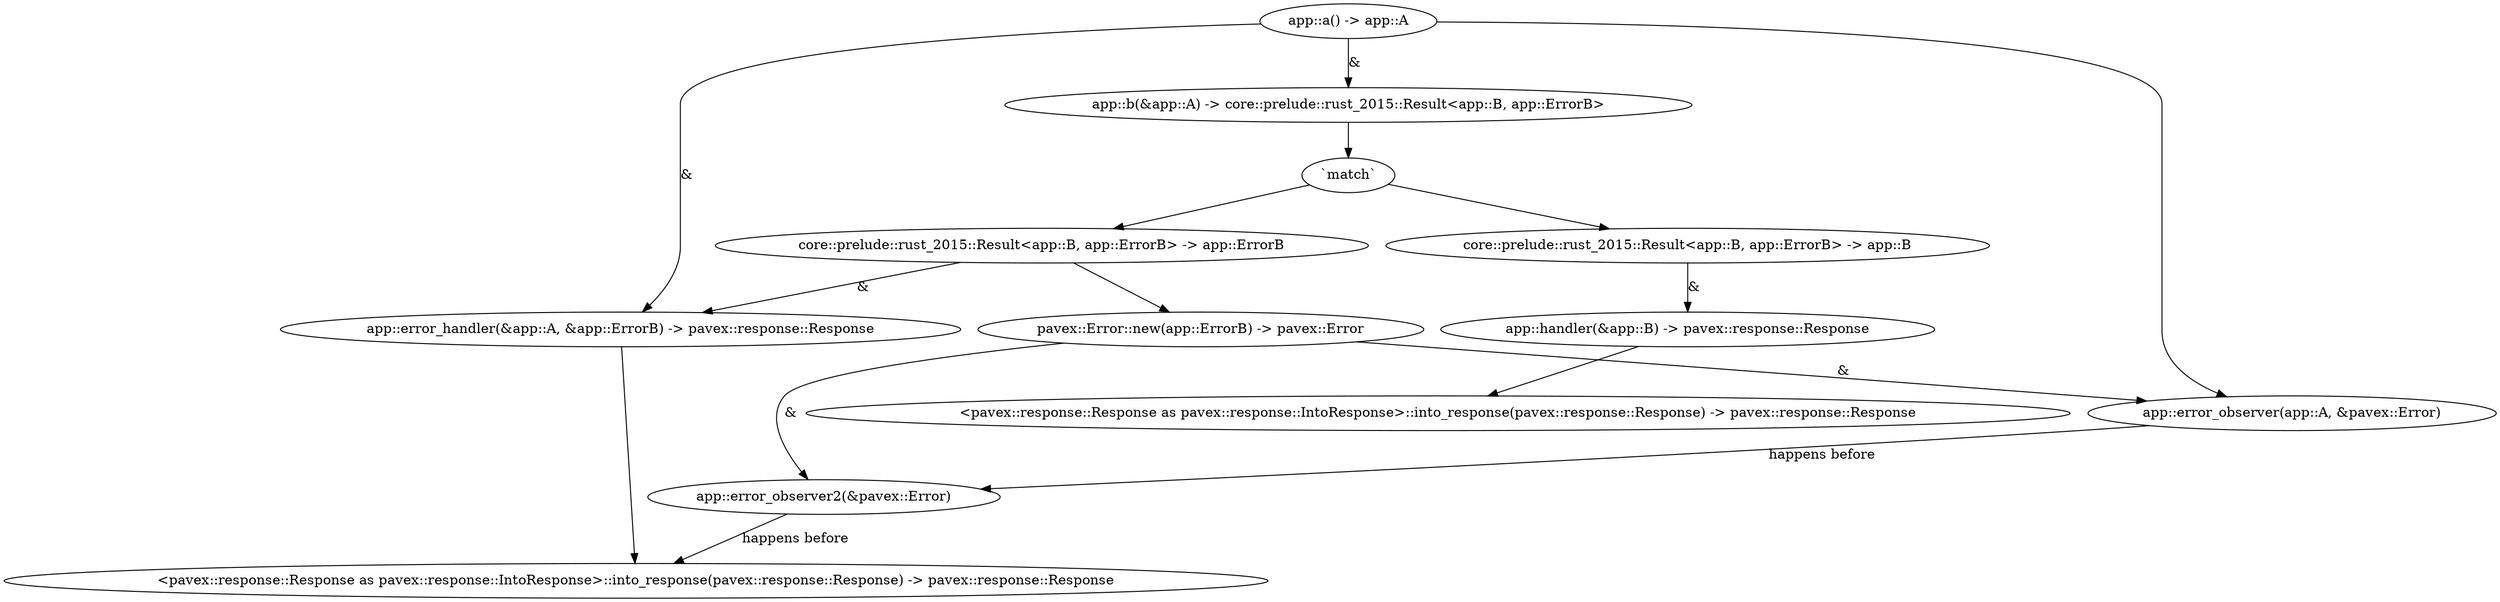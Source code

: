 digraph "GET /home - 0" {
    0 [ label = "app::handler(&app::B) -> pavex::response::Response"]
    1 [ label = "core::prelude::rust_2015::Result<app::B, app::ErrorB> -> app::B"]
    2 [ label = "app::b(&app::A) -> core::prelude::rust_2015::Result<app::B, app::ErrorB>"]
    3 [ label = "app::a() -> app::A"]
    4 [ label = "<pavex::response::Response as pavex::response::IntoResponse>::into_response(pavex::response::Response) -> pavex::response::Response"]
    5 [ label = "core::prelude::rust_2015::Result<app::B, app::ErrorB> -> app::ErrorB"]
    6 [ label = "app::error_handler(&app::A, &app::ErrorB) -> pavex::response::Response"]
    7 [ label = "pavex::Error::new(app::ErrorB) -> pavex::Error"]
    8 [ label = "<pavex::response::Response as pavex::response::IntoResponse>::into_response(pavex::response::Response) -> pavex::response::Response"]
    9 [ label = "app::error_observer(app::A, &pavex::Error)"]
    10 [ label = "app::error_observer2(&pavex::Error)"]
    11 [ label = "`match`"]
    1 -> 0 [ label = "&"]
    11 -> 5 [ ]
    3 -> 2 [ label = "&"]
    0 -> 4 [ ]
    11 -> 1 [ ]
    5 -> 7 [ ]
    6 -> 8 [ ]
    5 -> 6 [ label = "&"]
    3 -> 6 [ label = "&"]
    7 -> 9 [ label = "&"]
    9 -> 10 [ label = "happens before"]
    7 -> 10 [ label = "&"]
    10 -> 8 [ label = "happens before"]
    3 -> 9 [ ]
    2 -> 11 [ ]
}

digraph "* /home - 0" {
    0 [ label = "pavex::router::default_fallback(&pavex::router::AllowedMethods) -> pavex::response::Response"]
    2 [ label = "<pavex::response::Response as pavex::response::IntoResponse>::into_response(pavex::response::Response) -> pavex::response::Response"]
    3 [ label = "&pavex::router::AllowedMethods"]
    0 -> 2 [ ]
    3 -> 0 [ ]
}

digraph app_state {
    0 [ label = "crate::ApplicationState() -> crate::ApplicationState"]
}